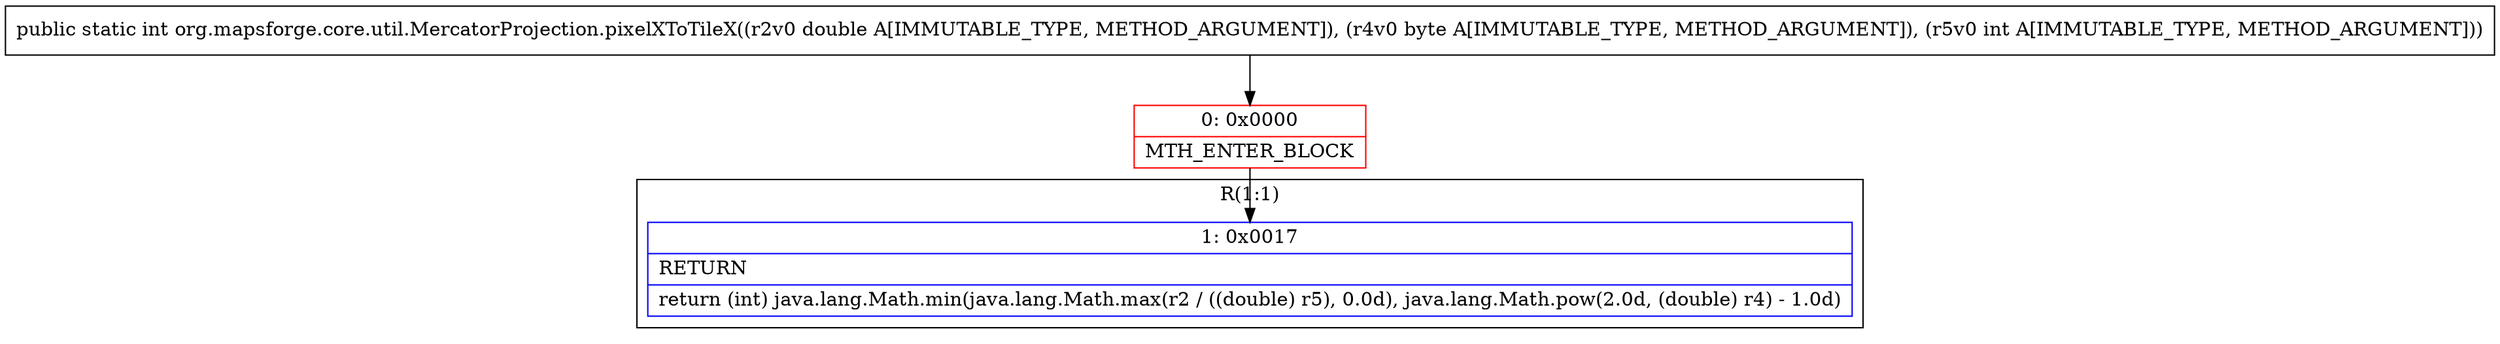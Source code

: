 digraph "CFG fororg.mapsforge.core.util.MercatorProjection.pixelXToTileX(DBI)I" {
subgraph cluster_Region_1727980911 {
label = "R(1:1)";
node [shape=record,color=blue];
Node_1 [shape=record,label="{1\:\ 0x0017|RETURN\l|return (int) java.lang.Math.min(java.lang.Math.max(r2 \/ ((double) r5), 0.0d), java.lang.Math.pow(2.0d, (double) r4) \- 1.0d)\l}"];
}
Node_0 [shape=record,color=red,label="{0\:\ 0x0000|MTH_ENTER_BLOCK\l}"];
MethodNode[shape=record,label="{public static int org.mapsforge.core.util.MercatorProjection.pixelXToTileX((r2v0 double A[IMMUTABLE_TYPE, METHOD_ARGUMENT]), (r4v0 byte A[IMMUTABLE_TYPE, METHOD_ARGUMENT]), (r5v0 int A[IMMUTABLE_TYPE, METHOD_ARGUMENT])) }"];
MethodNode -> Node_0;
Node_0 -> Node_1;
}

